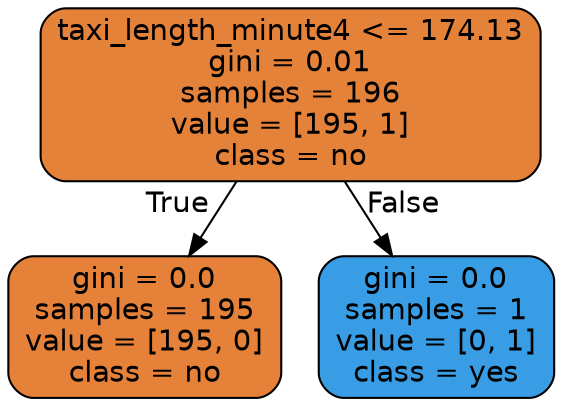 digraph Tree {
node [shape=box, style="filled, rounded", color="black", fontname="helvetica"] ;
edge [fontname="helvetica"] ;
0 [label="taxi_length_minute4 <= 174.13\ngini = 0.01\nsamples = 196\nvalue = [195, 1]\nclass = no", fillcolor="#e5823a"] ;
1 [label="gini = 0.0\nsamples = 195\nvalue = [195, 0]\nclass = no", fillcolor="#e58139"] ;
0 -> 1 [labeldistance=2.5, labelangle=45, headlabel="True"] ;
2 [label="gini = 0.0\nsamples = 1\nvalue = [0, 1]\nclass = yes", fillcolor="#399de5"] ;
0 -> 2 [labeldistance=2.5, labelangle=-45, headlabel="False"] ;
}